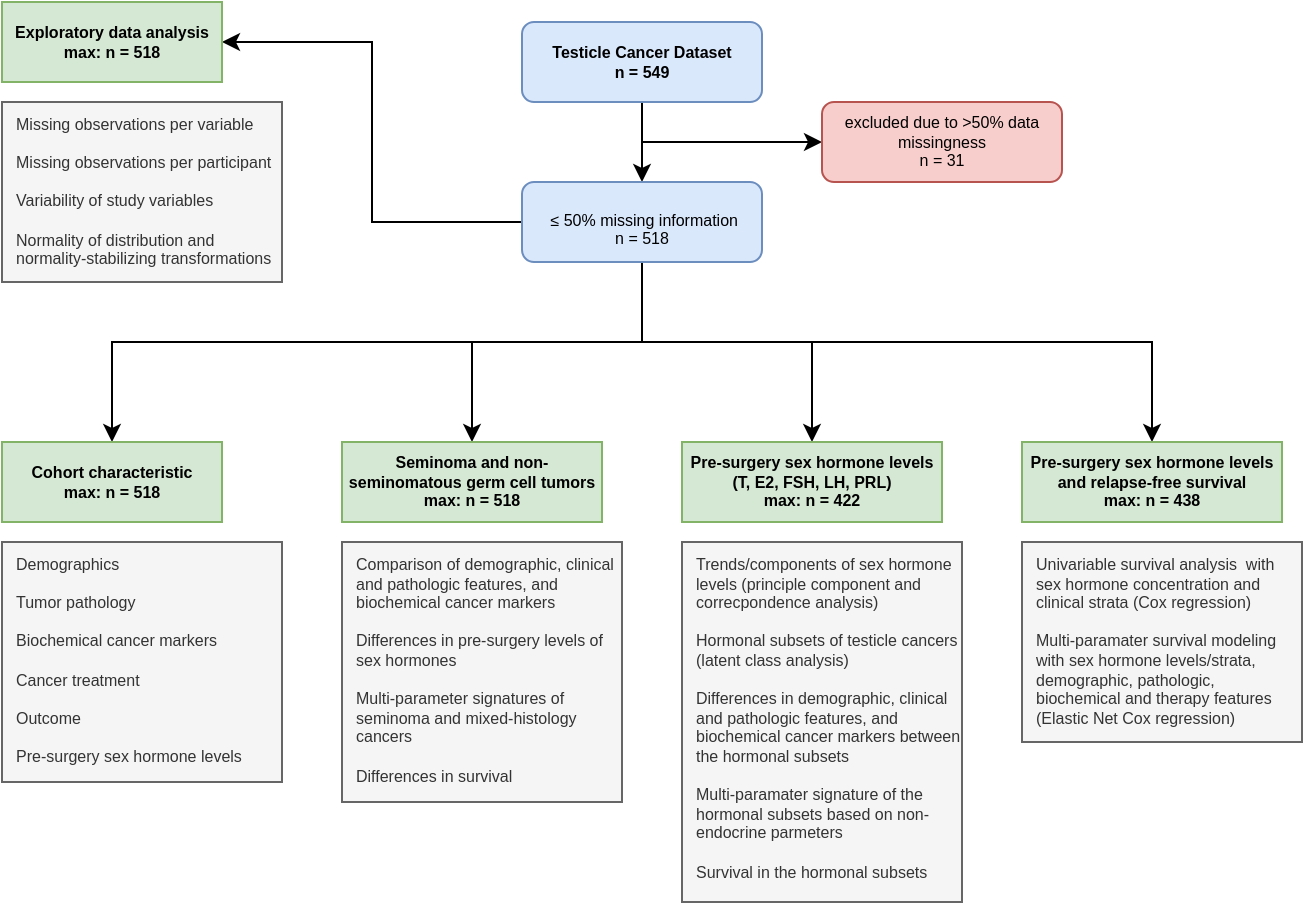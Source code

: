 <mxfile version="20.8.10" type="device"><diagram name="Page-1" id="yGozCTqb1JnejrZYd856"><mxGraphModel dx="810" dy="473" grid="1" gridSize="10" guides="1" tooltips="1" connect="1" arrows="1" fold="1" page="1" pageScale="1" pageWidth="690" pageHeight="980" math="0" shadow="0"><root><mxCell id="0"/><mxCell id="1" parent="0"/><mxCell id="rKHckfa7pBqVRsVSqDrz-3" style="edgeStyle=orthogonalEdgeStyle;rounded=0;orthogonalLoop=1;jettySize=auto;html=1;entryX=0.5;entryY=0;entryDx=0;entryDy=0;fontSize=8;" parent="1" source="rKHckfa7pBqVRsVSqDrz-1" target="rKHckfa7pBqVRsVSqDrz-2" edge="1"><mxGeometry relative="1" as="geometry"/></mxCell><mxCell id="rKHckfa7pBqVRsVSqDrz-17" style="edgeStyle=orthogonalEdgeStyle;rounded=0;orthogonalLoop=1;jettySize=auto;html=1;entryX=0;entryY=0.5;entryDx=0;entryDy=0;fontSize=8;" parent="1" source="rKHckfa7pBqVRsVSqDrz-1" target="rKHckfa7pBqVRsVSqDrz-7" edge="1"><mxGeometry relative="1" as="geometry"><Array as="points"><mxPoint x="340" y="90"/></Array></mxGeometry></mxCell><mxCell id="rKHckfa7pBqVRsVSqDrz-1" value="Testicle Cancer Dataset&lt;br style=&quot;font-size: 8px;&quot;&gt;n = 549" style="rounded=1;whiteSpace=wrap;html=1;fontStyle=1;fontSize=8;fillColor=#dae8fc;strokeColor=#6c8ebf;" parent="1" vertex="1"><mxGeometry x="280" y="30" width="120" height="40" as="geometry"/></mxCell><mxCell id="rKHckfa7pBqVRsVSqDrz-29" style="edgeStyle=orthogonalEdgeStyle;rounded=0;orthogonalLoop=1;jettySize=auto;html=1;exitX=0.5;exitY=1;exitDx=0;exitDy=0;entryX=0.5;entryY=0;entryDx=0;entryDy=0;fontSize=8;" parent="1" source="rKHckfa7pBqVRsVSqDrz-2" target="rKHckfa7pBqVRsVSqDrz-15" edge="1"><mxGeometry relative="1" as="geometry"><Array as="points"><mxPoint x="340" y="190"/><mxPoint x="255" y="190"/></Array></mxGeometry></mxCell><mxCell id="rKHckfa7pBqVRsVSqDrz-30" style="edgeStyle=orthogonalEdgeStyle;rounded=0;orthogonalLoop=1;jettySize=auto;html=1;fontSize=8;" parent="1" source="rKHckfa7pBqVRsVSqDrz-2" target="rKHckfa7pBqVRsVSqDrz-22" edge="1"><mxGeometry relative="1" as="geometry"><Array as="points"><mxPoint x="340" y="190"/><mxPoint x="425" y="190"/></Array></mxGeometry></mxCell><mxCell id="rKHckfa7pBqVRsVSqDrz-31" style="edgeStyle=orthogonalEdgeStyle;rounded=0;orthogonalLoop=1;jettySize=auto;html=1;fontSize=8;" parent="1" source="rKHckfa7pBqVRsVSqDrz-2" target="rKHckfa7pBqVRsVSqDrz-25" edge="1"><mxGeometry relative="1" as="geometry"><Array as="points"><mxPoint x="340" y="190"/><mxPoint x="595" y="190"/></Array></mxGeometry></mxCell><mxCell id="rKHckfa7pBqVRsVSqDrz-32" style="edgeStyle=orthogonalEdgeStyle;rounded=0;orthogonalLoop=1;jettySize=auto;html=1;fontSize=8;" parent="1" source="rKHckfa7pBqVRsVSqDrz-2" target="rKHckfa7pBqVRsVSqDrz-13" edge="1"><mxGeometry relative="1" as="geometry"><Array as="points"><mxPoint x="340" y="190"/><mxPoint x="75" y="190"/></Array></mxGeometry></mxCell><mxCell id="rKHckfa7pBqVRsVSqDrz-33" style="edgeStyle=orthogonalEdgeStyle;rounded=0;orthogonalLoop=1;jettySize=auto;html=1;exitX=0;exitY=0.5;exitDx=0;exitDy=0;entryX=1;entryY=0.5;entryDx=0;entryDy=0;fontSize=8;" parent="1" source="rKHckfa7pBqVRsVSqDrz-2" target="rKHckfa7pBqVRsVSqDrz-9" edge="1"><mxGeometry relative="1" as="geometry"/></mxCell><mxCell id="rKHckfa7pBqVRsVSqDrz-2" value="&lt;p style=&quot;margin-bottom: 0in; line-height: 100%&quot;&gt;&amp;nbsp;≤ 50% missing information&lt;/p&gt;n = 518" style="rounded=1;whiteSpace=wrap;html=1;fontSize=8;fillColor=#dae8fc;strokeColor=#6c8ebf;" parent="1" vertex="1"><mxGeometry x="280" y="110" width="120" height="40" as="geometry"/></mxCell><mxCell id="rKHckfa7pBqVRsVSqDrz-7" value="excluded due to &amp;gt;50% data missingness&lt;br style=&quot;border-color: var(--border-color); font-size: 8px;&quot;&gt;n = 31" style="rounded=1;whiteSpace=wrap;html=1;fontSize=8;fillColor=#f8cecc;strokeColor=#b85450;" parent="1" vertex="1"><mxGeometry x="430" y="70" width="120" height="40" as="geometry"/></mxCell><mxCell id="rKHckfa7pBqVRsVSqDrz-18" value="" style="group;" parent="1" vertex="1" connectable="0"><mxGeometry x="20" y="20" width="140" height="140" as="geometry"/></mxCell><mxCell id="rKHckfa7pBqVRsVSqDrz-9" value="Exploratory data analysis&lt;br style=&quot;font-size: 8px;&quot;&gt;max: n = 518" style="rounded=0;whiteSpace=wrap;html=1;fontStyle=1;fontSize=8;fillColor=#d5e8d4;strokeColor=#82b366;" parent="rKHckfa7pBqVRsVSqDrz-18" vertex="1"><mxGeometry width="110" height="40" as="geometry"/></mxCell><mxCell id="rKHckfa7pBqVRsVSqDrz-10" value="Missing observations per variable&lt;br&gt;&lt;br style=&quot;font-size: 8px;&quot;&gt;Missing observations per participant&lt;br&gt;&lt;br style=&quot;font-size: 8px;&quot;&gt;Variability of study variables&lt;br&gt;&lt;br style=&quot;font-size: 8px;&quot;&gt;Normality of distribution and normality-stabilizing transformations" style="rounded=0;whiteSpace=wrap;html=1;align=left;spacingLeft=5;verticalAlign=top;fontSize=8;fillColor=#f5f5f5;fontColor=#333333;strokeColor=#666666;" parent="rKHckfa7pBqVRsVSqDrz-18" vertex="1"><mxGeometry y="50" width="140" height="90" as="geometry"/></mxCell><mxCell id="rKHckfa7pBqVRsVSqDrz-19" value="" style="group" parent="1" vertex="1" connectable="0"><mxGeometry x="20" y="240" width="140" height="170" as="geometry"/></mxCell><mxCell id="rKHckfa7pBqVRsVSqDrz-13" value="Cohort characteristic&lt;br style=&quot;font-size: 8px;&quot;&gt;max: n = 518" style="rounded=0;whiteSpace=wrap;html=1;fontStyle=1;fontSize=8;fillColor=#d5e8d4;strokeColor=#82b366;" parent="rKHckfa7pBqVRsVSqDrz-19" vertex="1"><mxGeometry width="110" height="40" as="geometry"/></mxCell><mxCell id="rKHckfa7pBqVRsVSqDrz-14" value="Demographics&lt;br&gt;&lt;br style=&quot;font-size: 8px;&quot;&gt;Tumor pathology&lt;br&gt;&lt;br style=&quot;font-size: 8px;&quot;&gt;Biochemical cancer markers&lt;br&gt;&lt;br style=&quot;font-size: 8px;&quot;&gt;Cancer treatment&lt;br&gt;&lt;br style=&quot;font-size: 8px;&quot;&gt;Outcome&lt;br&gt;&lt;br style=&quot;font-size: 8px;&quot;&gt;Pre-surgery sex hormone levels" style="rounded=0;whiteSpace=wrap;html=1;align=left;spacingLeft=5;verticalAlign=top;fontSize=8;fillColor=#f5f5f5;fontColor=#333333;strokeColor=#666666;" parent="rKHckfa7pBqVRsVSqDrz-19" vertex="1"><mxGeometry y="50" width="140" height="120" as="geometry"/></mxCell><mxCell id="rKHckfa7pBqVRsVSqDrz-20" value="" style="group" parent="1" vertex="1" connectable="0"><mxGeometry x="190" y="240" width="140" height="180" as="geometry"/></mxCell><mxCell id="rKHckfa7pBqVRsVSqDrz-15" value="Seminoma and&amp;nbsp;non-seminomatous germ cell tumors&lt;br&gt;max: n = 518" style="rounded=0;whiteSpace=wrap;html=1;fontStyle=1;fontSize=8;fillColor=#d5e8d4;strokeColor=#82b366;" parent="rKHckfa7pBqVRsVSqDrz-20" vertex="1"><mxGeometry width="130" height="40" as="geometry"/></mxCell><mxCell id="rKHckfa7pBqVRsVSqDrz-16" value="Comparison of demographic, clinical and pathologic features, and biochemical cancer markers&lt;br&gt;&lt;br&gt;Differences in pre-surgery levels of sex hormones&lt;br&gt;&lt;br&gt;Multi-parameter signatures of seminoma and mixed-histology cancers&lt;br&gt;&lt;br&gt;Differences in survival" style="rounded=0;whiteSpace=wrap;html=1;align=left;spacingLeft=5;verticalAlign=top;fontSize=8;fillColor=#f5f5f5;fontColor=#333333;strokeColor=#666666;" parent="rKHckfa7pBqVRsVSqDrz-20" vertex="1"><mxGeometry y="50" width="140" height="130" as="geometry"/></mxCell><mxCell id="rKHckfa7pBqVRsVSqDrz-21" value="" style="group" parent="1" vertex="1" connectable="0"><mxGeometry x="360" y="190" width="140" height="280" as="geometry"/></mxCell><mxCell id="rKHckfa7pBqVRsVSqDrz-22" value="Pre-surgery sex hormone levels&lt;br&gt;(T, E2, FSH, LH, PRL)&lt;br&gt;max: n = 422" style="rounded=0;whiteSpace=wrap;html=1;fontStyle=1;fontSize=8;fillColor=#d5e8d4;strokeColor=#82b366;" parent="rKHckfa7pBqVRsVSqDrz-21" vertex="1"><mxGeometry y="50" width="130" height="40" as="geometry"/></mxCell><mxCell id="rKHckfa7pBqVRsVSqDrz-23" value="Trends/components of sex hormone levels (principle component and correcpondence analysis)&lt;br&gt;&lt;br&gt;Hormonal subsets of testicle cancers (latent class analysis)&lt;br&gt;&lt;br&gt;Differences in demographic, clinical and pathologic features, and biochemical cancer markers between the hormonal subsets&lt;br&gt;&lt;br&gt;Multi-paramater signature of the hormonal subsets based on non-endocrine parmeters&lt;br&gt;&lt;br&gt;Survival in the hormonal subsets" style="rounded=0;whiteSpace=wrap;html=1;align=left;spacingLeft=5;verticalAlign=top;fontSize=8;fillColor=#f5f5f5;fontColor=#333333;strokeColor=#666666;" parent="rKHckfa7pBqVRsVSqDrz-21" vertex="1"><mxGeometry y="100" width="140" height="180" as="geometry"/></mxCell><mxCell id="rKHckfa7pBqVRsVSqDrz-24" value="" style="group" parent="1" vertex="1" connectable="0"><mxGeometry x="530" y="240" width="140" height="180" as="geometry"/></mxCell><mxCell id="rKHckfa7pBqVRsVSqDrz-25" value="Pre-surgery sex hormone levels and relapse-free survival&lt;br&gt;max: n = 438" style="rounded=0;whiteSpace=wrap;html=1;fontStyle=1;fontSize=8;fillColor=#d5e8d4;strokeColor=#82b366;" parent="rKHckfa7pBqVRsVSqDrz-24" vertex="1"><mxGeometry width="130" height="40" as="geometry"/></mxCell><mxCell id="rKHckfa7pBqVRsVSqDrz-26" value="Univariable survival analysis&amp;nbsp; with sex hormone concentration and clinical strata (Cox regression)&lt;br&gt;&lt;br&gt;Multi-paramater survival modeling with sex hormone levels/strata, demographic, pathologic, biochemical and therapy features (Elastic Net Cox regression)" style="rounded=0;whiteSpace=wrap;html=1;align=left;spacingLeft=5;verticalAlign=top;fontSize=8;fillColor=#f5f5f5;fontColor=#333333;strokeColor=#666666;" parent="rKHckfa7pBqVRsVSqDrz-24" vertex="1"><mxGeometry y="50" width="140" height="100" as="geometry"/></mxCell></root></mxGraphModel></diagram></mxfile>